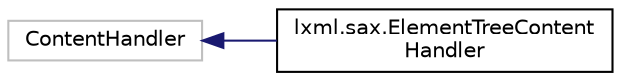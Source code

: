 digraph "Graphical Class Hierarchy"
{
 // LATEX_PDF_SIZE
  edge [fontname="Helvetica",fontsize="10",labelfontname="Helvetica",labelfontsize="10"];
  node [fontname="Helvetica",fontsize="10",shape=record];
  rankdir="LR";
  Node3454 [label="ContentHandler",height=0.2,width=0.4,color="grey75", fillcolor="white", style="filled",tooltip=" "];
  Node3454 -> Node0 [dir="back",color="midnightblue",fontsize="10",style="solid",fontname="Helvetica"];
  Node0 [label="lxml.sax.ElementTreeContent\lHandler",height=0.2,width=0.4,color="black", fillcolor="white", style="filled",URL="$classlxml_1_1sax_1_1ElementTreeContentHandler.html",tooltip=" "];
}
